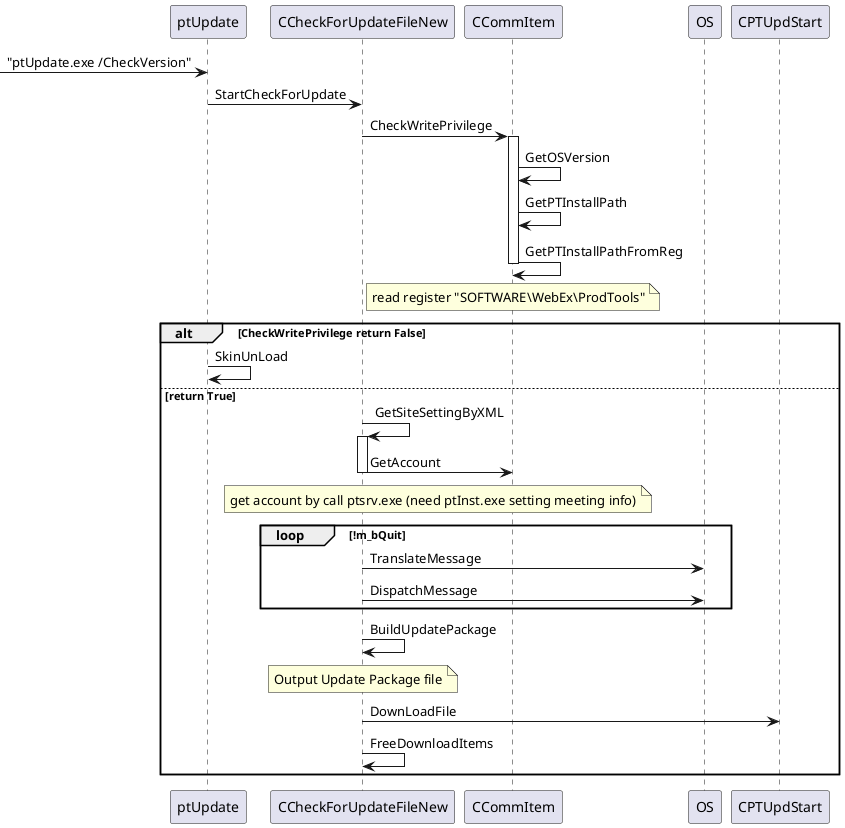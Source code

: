 @startuml

[-> ptUpdate : "ptUpdate.exe /CheckVersion"
ptUpdate -> CCheckForUpdateFileNew : StartCheckForUpdate
CCheckForUpdateFileNew -> CCommItem : CheckWritePrivilege
activate CCommItem
CCommItem -> CCommItem : GetOSVersion
CCommItem -> CCommItem : GetPTInstallPath
CCommItem -> CCommItem : GetPTInstallPathFromReg
note over CCommItem : read register "SOFTWARE\\WebEx\\ProdTools"
deactivate CCommItem

alt CheckWritePrivilege return False

ptUpdate -> ptUpdate : SkinUnLoad

else return True

CCheckForUpdateFileNew -> CCheckForUpdateFileNew : GetSiteSettingByXML
activate CCheckForUpdateFileNew 
CCheckForUpdateFileNew -> CCommItem : GetAccount
note over CCheckForUpdateFileNew, CCommItem : get account by call ptsrv.exe (need ptInst.exe setting meeting info)
deactivate CCheckForUpdateFileNew

loop !m_bQuit
CCheckForUpdateFileNew -> OS : TranslateMessage
CCheckForUpdateFileNew -> OS : DispatchMessage
end

CCheckForUpdateFileNew -> CCheckForUpdateFileNew : BuildUpdatePackage
note over CCheckForUpdateFileNew : Output Update Package file

CCheckForUpdateFileNew -> CPTUpdStart : DownLoadFile
CCheckForUpdateFileNew -> CCheckForUpdateFileNew : FreeDownloadItems
end
@enduml
